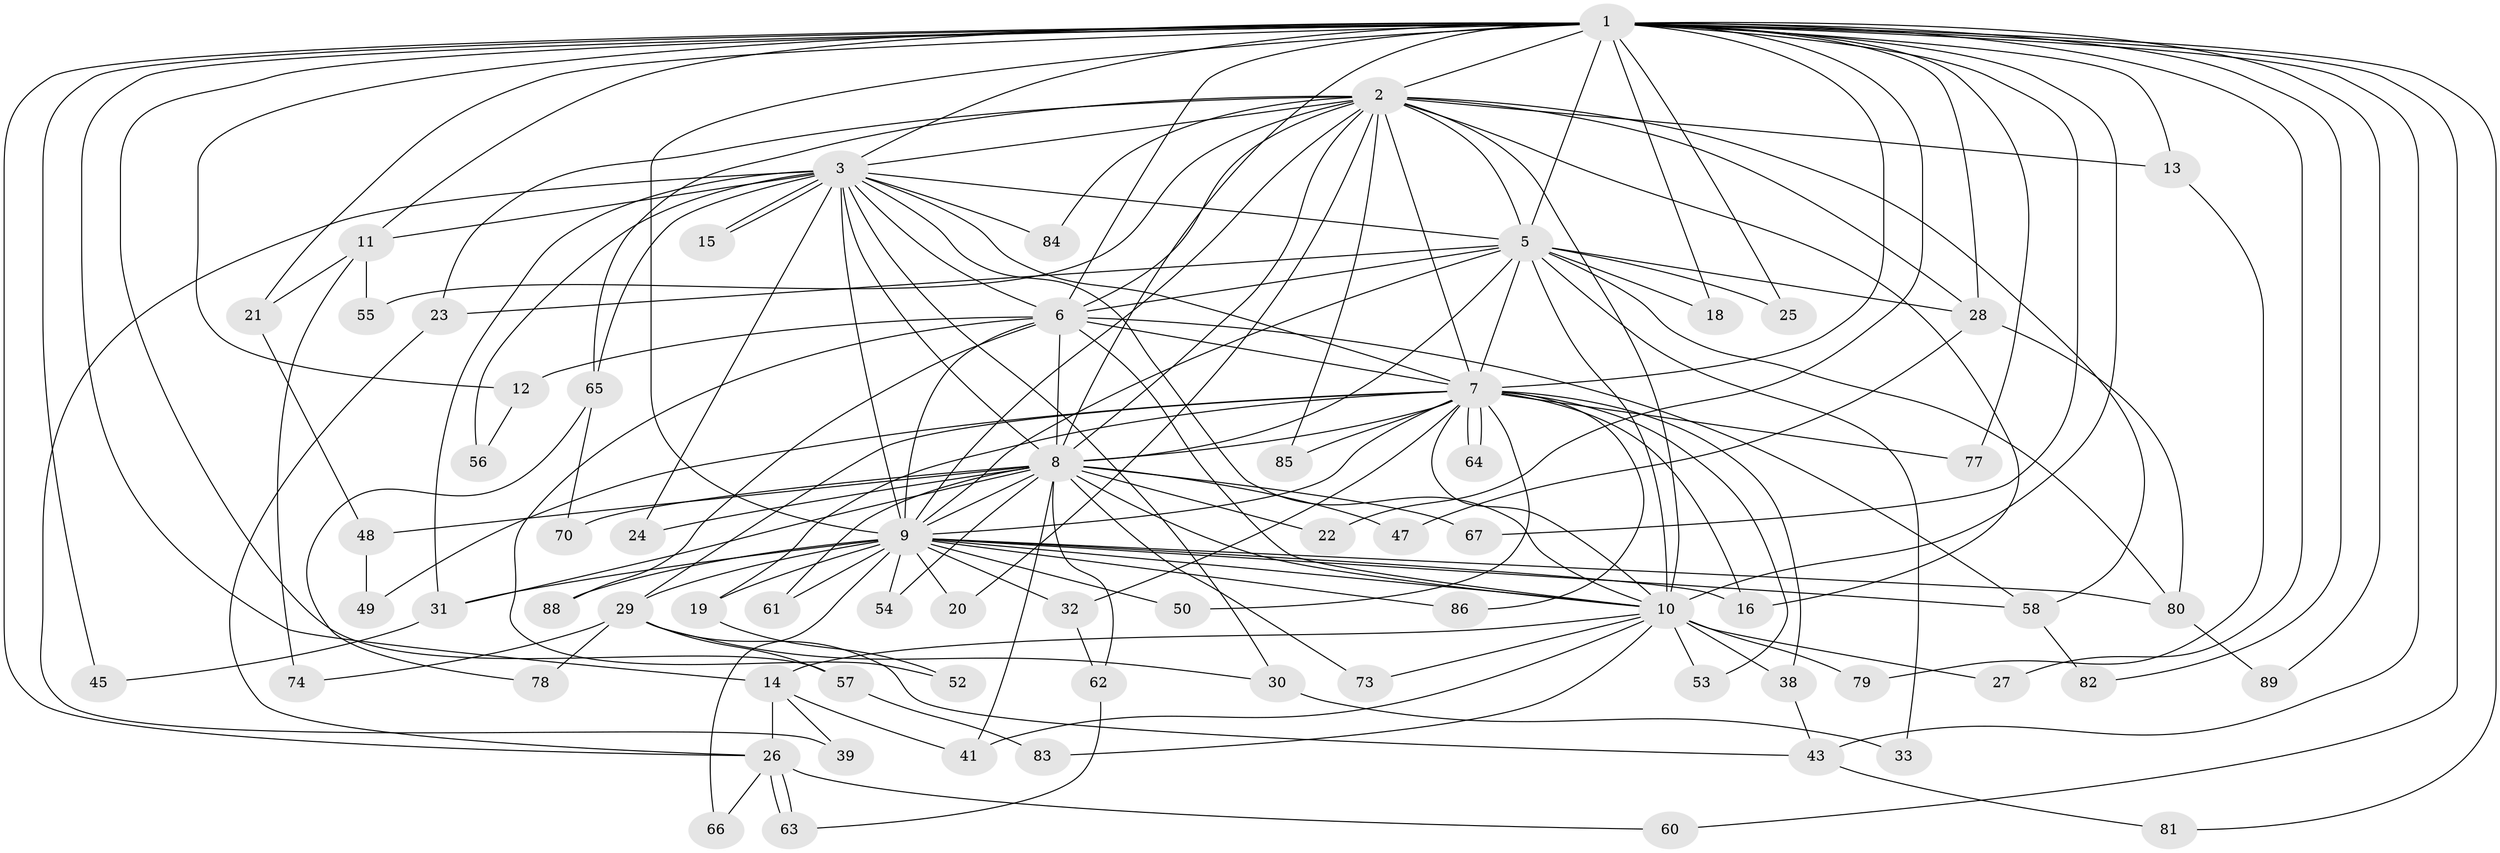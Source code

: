 // original degree distribution, {23: 0.011111111111111112, 21: 0.022222222222222223, 20: 0.011111111111111112, 19: 0.011111111111111112, 15: 0.011111111111111112, 13: 0.011111111111111112, 25: 0.011111111111111112, 22: 0.011111111111111112, 18: 0.011111111111111112, 5: 0.03333333333333333, 4: 0.08888888888888889, 3: 0.16666666666666666, 2: 0.5666666666666667, 6: 0.022222222222222223, 7: 0.011111111111111112}
// Generated by graph-tools (version 1.1) at 2025/41/03/06/25 10:41:33]
// undirected, 70 vertices, 167 edges
graph export_dot {
graph [start="1"]
  node [color=gray90,style=filled];
  1 [super="+4"];
  2 [super="+71"];
  3 [super="+59"];
  5 [super="+35"];
  6;
  7 [super="+44"];
  8 [super="+40"];
  9 [super="+17"];
  10 [super="+72"];
  11;
  12 [super="+76"];
  13;
  14 [super="+69"];
  15;
  16 [super="+37"];
  18;
  19 [super="+51"];
  20;
  21;
  22;
  23;
  24;
  25;
  26 [super="+42"];
  27;
  28 [super="+36"];
  29 [super="+46"];
  30;
  31 [super="+68"];
  32 [super="+34"];
  33;
  38;
  39;
  41;
  43;
  45;
  47;
  48;
  49;
  50;
  52;
  53;
  54;
  55;
  56;
  57;
  58 [super="+90"];
  60;
  61;
  62;
  63 [super="+75"];
  64;
  65;
  66;
  67;
  70;
  73;
  74;
  77;
  78;
  79;
  80 [super="+87"];
  81;
  82;
  83;
  84;
  85;
  86;
  88;
  89;
  1 -- 2 [weight=3];
  1 -- 3 [weight=2];
  1 -- 5 [weight=2];
  1 -- 6 [weight=2];
  1 -- 7 [weight=2];
  1 -- 8 [weight=2];
  1 -- 9 [weight=2];
  1 -- 10 [weight=3];
  1 -- 11;
  1 -- 12 [weight=2];
  1 -- 22;
  1 -- 25;
  1 -- 27;
  1 -- 43;
  1 -- 45;
  1 -- 67;
  1 -- 77;
  1 -- 81;
  1 -- 82;
  1 -- 89;
  1 -- 28;
  1 -- 13;
  1 -- 14;
  1 -- 18;
  1 -- 21;
  1 -- 26;
  1 -- 57;
  1 -- 60;
  2 -- 3;
  2 -- 5;
  2 -- 6;
  2 -- 7;
  2 -- 8 [weight=2];
  2 -- 9;
  2 -- 10;
  2 -- 13;
  2 -- 16;
  2 -- 20;
  2 -- 23;
  2 -- 28;
  2 -- 55;
  2 -- 65;
  2 -- 84;
  2 -- 85;
  2 -- 58;
  3 -- 5;
  3 -- 6;
  3 -- 7;
  3 -- 8;
  3 -- 9;
  3 -- 10;
  3 -- 11;
  3 -- 15;
  3 -- 15;
  3 -- 24;
  3 -- 30;
  3 -- 31;
  3 -- 39;
  3 -- 56;
  3 -- 65;
  3 -- 84;
  5 -- 6;
  5 -- 7;
  5 -- 8;
  5 -- 9;
  5 -- 10;
  5 -- 23;
  5 -- 25;
  5 -- 28;
  5 -- 33;
  5 -- 80;
  5 -- 18;
  6 -- 7;
  6 -- 8;
  6 -- 9;
  6 -- 10;
  6 -- 12;
  6 -- 52;
  6 -- 58;
  6 -- 88;
  7 -- 8;
  7 -- 9 [weight=2];
  7 -- 10;
  7 -- 16 [weight=2];
  7 -- 19;
  7 -- 29;
  7 -- 32 [weight=2];
  7 -- 38;
  7 -- 49;
  7 -- 50;
  7 -- 53;
  7 -- 64;
  7 -- 64;
  7 -- 77;
  7 -- 85;
  7 -- 86;
  8 -- 9;
  8 -- 10;
  8 -- 22;
  8 -- 24;
  8 -- 41;
  8 -- 47;
  8 -- 48;
  8 -- 54;
  8 -- 61;
  8 -- 62;
  8 -- 67;
  8 -- 70;
  8 -- 73;
  8 -- 31;
  9 -- 10;
  9 -- 19 [weight=2];
  9 -- 20;
  9 -- 31;
  9 -- 54;
  9 -- 58;
  9 -- 66;
  9 -- 80;
  9 -- 86;
  9 -- 88;
  9 -- 32;
  9 -- 50;
  9 -- 29;
  9 -- 61;
  9 -- 16;
  10 -- 14;
  10 -- 27;
  10 -- 38;
  10 -- 41;
  10 -- 53;
  10 -- 73;
  10 -- 79;
  10 -- 83;
  11 -- 21;
  11 -- 55;
  11 -- 74;
  12 -- 56;
  13 -- 79;
  14 -- 26;
  14 -- 39;
  14 -- 41;
  19 -- 52;
  21 -- 48;
  23 -- 26;
  26 -- 60;
  26 -- 63;
  26 -- 63;
  26 -- 66;
  28 -- 47;
  28 -- 80;
  29 -- 30;
  29 -- 57;
  29 -- 74;
  29 -- 43;
  29 -- 78;
  30 -- 33;
  31 -- 45;
  32 -- 62;
  38 -- 43;
  43 -- 81;
  48 -- 49;
  57 -- 83;
  58 -- 82;
  62 -- 63;
  65 -- 70;
  65 -- 78;
  80 -- 89;
}
